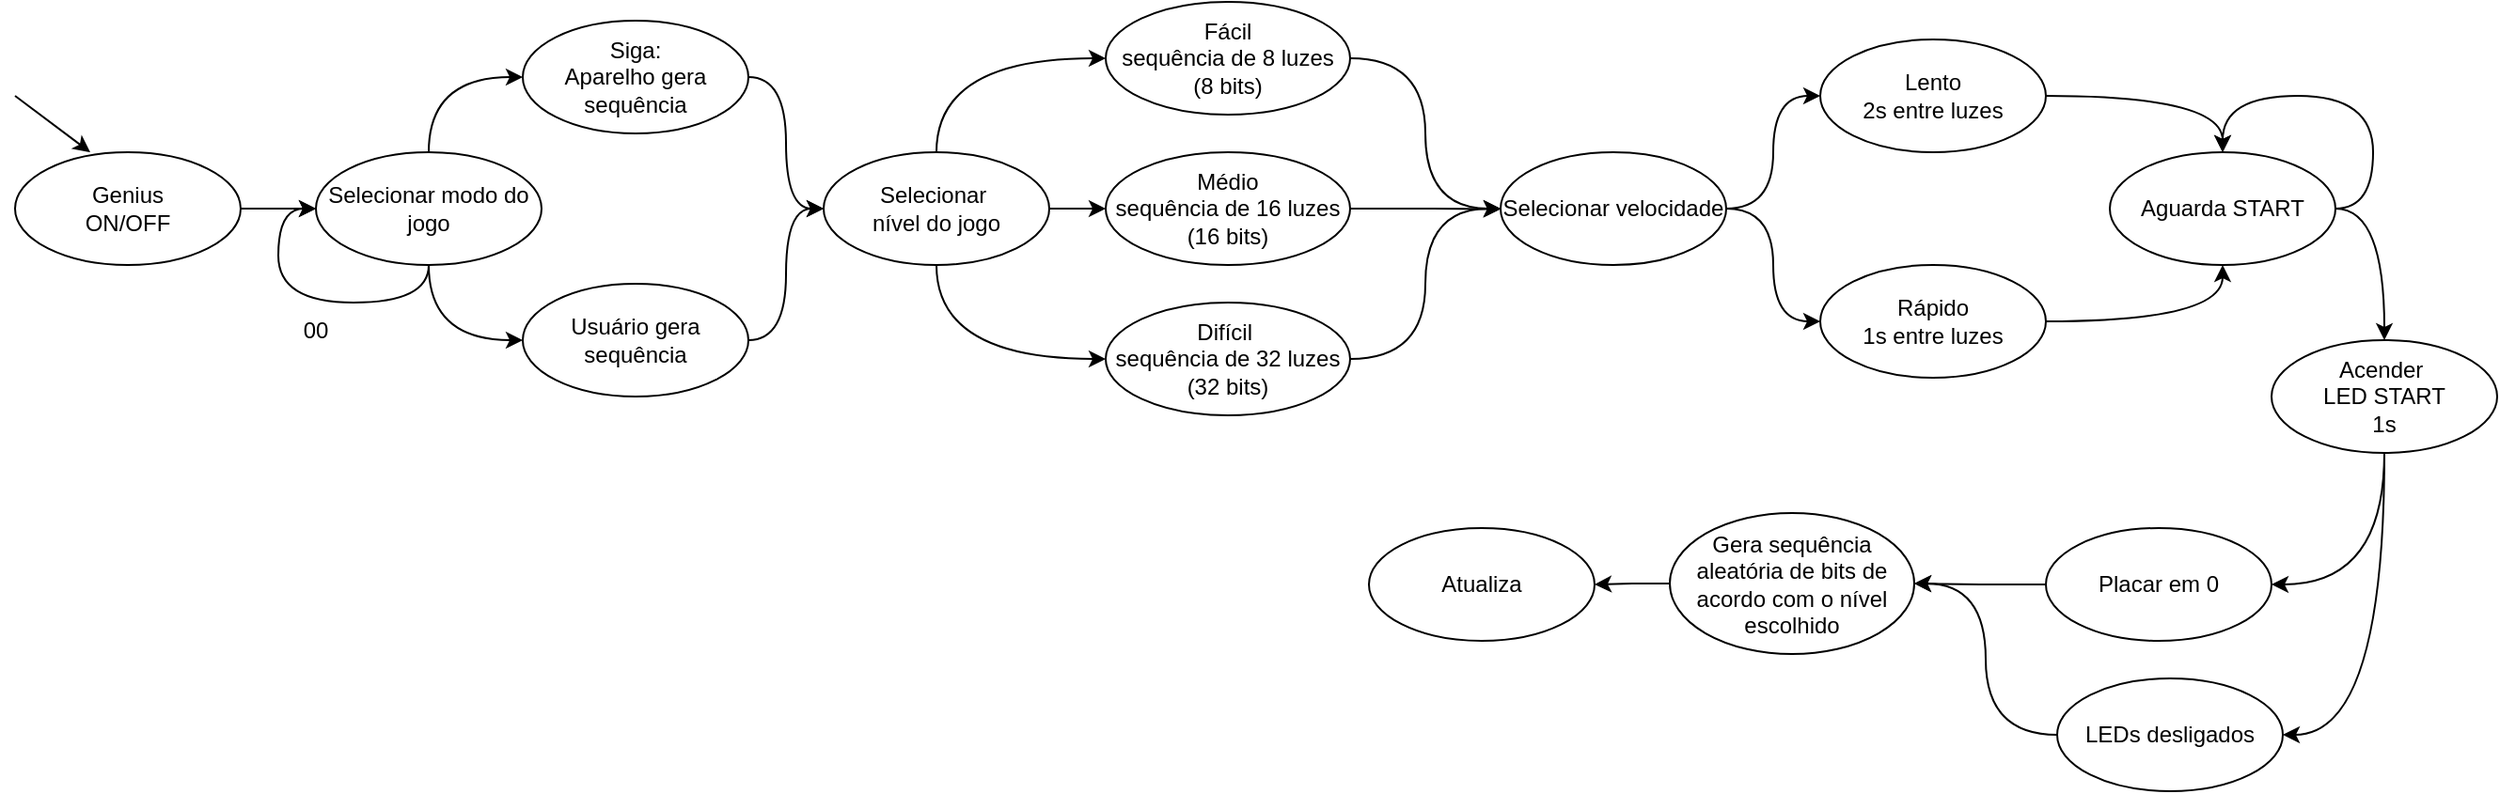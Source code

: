 <mxfile version="26.0.16">
  <diagram name="Página-1" id="A24lDz-Gp6mGLthmg45B">
    <mxGraphModel dx="2047" dy="679" grid="1" gridSize="10" guides="1" tooltips="1" connect="1" arrows="1" fold="1" page="1" pageScale="1" pageWidth="827" pageHeight="1169" math="0" shadow="0">
      <root>
        <mxCell id="0" />
        <mxCell id="1" parent="0" />
        <mxCell id="UAQJJo3S0fR8Bq5bpTcE-15" style="edgeStyle=orthogonalEdgeStyle;rounded=0;orthogonalLoop=1;jettySize=auto;html=1;exitX=0.5;exitY=0;exitDx=0;exitDy=0;entryX=0;entryY=0.5;entryDx=0;entryDy=0;curved=1;" edge="1" parent="1" source="jdh7NI19EL-Z6TgTGuNR-1" target="UAQJJo3S0fR8Bq5bpTcE-11">
          <mxGeometry relative="1" as="geometry" />
        </mxCell>
        <mxCell id="UAQJJo3S0fR8Bq5bpTcE-18" style="edgeStyle=orthogonalEdgeStyle;rounded=0;orthogonalLoop=1;jettySize=auto;html=1;exitX=1;exitY=0.5;exitDx=0;exitDy=0;entryX=0;entryY=0.5;entryDx=0;entryDy=0;" edge="1" parent="1" source="jdh7NI19EL-Z6TgTGuNR-1" target="UAQJJo3S0fR8Bq5bpTcE-16">
          <mxGeometry relative="1" as="geometry" />
        </mxCell>
        <mxCell id="UAQJJo3S0fR8Bq5bpTcE-19" style="edgeStyle=orthogonalEdgeStyle;rounded=0;orthogonalLoop=1;jettySize=auto;html=1;exitX=0.5;exitY=1;exitDx=0;exitDy=0;entryX=0;entryY=0.5;entryDx=0;entryDy=0;curved=1;" edge="1" parent="1" source="jdh7NI19EL-Z6TgTGuNR-1" target="UAQJJo3S0fR8Bq5bpTcE-17">
          <mxGeometry relative="1" as="geometry" />
        </mxCell>
        <mxCell id="jdh7NI19EL-Z6TgTGuNR-1" value="Selecionar&amp;nbsp;&lt;div&gt;nível do jogo&lt;/div&gt;" style="ellipse;whiteSpace=wrap;html=1;" parent="1" vertex="1">
          <mxGeometry x="-300" y="160" width="120" height="60" as="geometry" />
        </mxCell>
        <mxCell id="UAQJJo3S0fR8Bq5bpTcE-28" style="edgeStyle=orthogonalEdgeStyle;rounded=0;orthogonalLoop=1;jettySize=auto;html=1;exitX=0.5;exitY=0;exitDx=0;exitDy=0;entryX=0;entryY=0.5;entryDx=0;entryDy=0;curved=1;" edge="1" parent="1" source="UAQJJo3S0fR8Bq5bpTcE-1" target="UAQJJo3S0fR8Bq5bpTcE-27">
          <mxGeometry relative="1" as="geometry" />
        </mxCell>
        <mxCell id="UAQJJo3S0fR8Bq5bpTcE-36" style="edgeStyle=orthogonalEdgeStyle;rounded=0;orthogonalLoop=1;jettySize=auto;html=1;exitX=0.5;exitY=1;exitDx=0;exitDy=0;entryX=0;entryY=0.5;entryDx=0;entryDy=0;curved=1;" edge="1" parent="1" source="UAQJJo3S0fR8Bq5bpTcE-1" target="UAQJJo3S0fR8Bq5bpTcE-26">
          <mxGeometry relative="1" as="geometry" />
        </mxCell>
        <mxCell id="UAQJJo3S0fR8Bq5bpTcE-1" value="Selecionar modo do jogo" style="ellipse;whiteSpace=wrap;html=1;" vertex="1" parent="1">
          <mxGeometry x="-570" y="160" width="120" height="60" as="geometry" />
        </mxCell>
        <mxCell id="UAQJJo3S0fR8Bq5bpTcE-40" style="edgeStyle=orthogonalEdgeStyle;rounded=0;orthogonalLoop=1;jettySize=auto;html=1;exitX=1;exitY=0.5;exitDx=0;exitDy=0;entryX=0;entryY=0.5;entryDx=0;entryDy=0;curved=1;" edge="1" parent="1" source="UAQJJo3S0fR8Bq5bpTcE-2" target="UAQJJo3S0fR8Bq5bpTcE-24">
          <mxGeometry relative="1" as="geometry" />
        </mxCell>
        <mxCell id="UAQJJo3S0fR8Bq5bpTcE-41" style="edgeStyle=orthogonalEdgeStyle;rounded=0;orthogonalLoop=1;jettySize=auto;html=1;exitX=1;exitY=0.5;exitDx=0;exitDy=0;entryX=0;entryY=0.5;entryDx=0;entryDy=0;curved=1;" edge="1" parent="1" source="UAQJJo3S0fR8Bq5bpTcE-2" target="UAQJJo3S0fR8Bq5bpTcE-25">
          <mxGeometry relative="1" as="geometry" />
        </mxCell>
        <mxCell id="UAQJJo3S0fR8Bq5bpTcE-2" value="Selecionar velocidade" style="ellipse;whiteSpace=wrap;html=1;" vertex="1" parent="1">
          <mxGeometry x="60" y="160" width="120" height="60" as="geometry" />
        </mxCell>
        <mxCell id="UAQJJo3S0fR8Bq5bpTcE-58" style="edgeStyle=orthogonalEdgeStyle;rounded=0;orthogonalLoop=1;jettySize=auto;html=1;exitX=1;exitY=0.5;exitDx=0;exitDy=0;entryX=0.5;entryY=0;entryDx=0;entryDy=0;curved=1;" edge="1" parent="1" source="UAQJJo3S0fR8Bq5bpTcE-8" target="UAQJJo3S0fR8Bq5bpTcE-57">
          <mxGeometry relative="1" as="geometry" />
        </mxCell>
        <mxCell id="UAQJJo3S0fR8Bq5bpTcE-8" value="Aguarda START" style="ellipse;whiteSpace=wrap;html=1;" vertex="1" parent="1">
          <mxGeometry x="384" y="160" width="120" height="60" as="geometry" />
        </mxCell>
        <mxCell id="UAQJJo3S0fR8Bq5bpTcE-21" style="edgeStyle=orthogonalEdgeStyle;rounded=0;orthogonalLoop=1;jettySize=auto;html=1;exitX=1;exitY=0.5;exitDx=0;exitDy=0;entryX=0;entryY=0.5;entryDx=0;entryDy=0;curved=1;" edge="1" parent="1" source="UAQJJo3S0fR8Bq5bpTcE-11" target="UAQJJo3S0fR8Bq5bpTcE-2">
          <mxGeometry relative="1" as="geometry" />
        </mxCell>
        <mxCell id="UAQJJo3S0fR8Bq5bpTcE-11" value="Fácil&lt;div&gt;sequência de 8 luzes&lt;/div&gt;&lt;div&gt;(8 bits)&lt;/div&gt;" style="ellipse;whiteSpace=wrap;html=1;" vertex="1" parent="1">
          <mxGeometry x="-150" y="80" width="130" height="60" as="geometry" />
        </mxCell>
        <mxCell id="UAQJJo3S0fR8Bq5bpTcE-22" style="edgeStyle=orthogonalEdgeStyle;rounded=0;orthogonalLoop=1;jettySize=auto;html=1;exitX=1;exitY=0.5;exitDx=0;exitDy=0;" edge="1" parent="1" source="UAQJJo3S0fR8Bq5bpTcE-16">
          <mxGeometry relative="1" as="geometry">
            <mxPoint x="60" y="190.286" as="targetPoint" />
          </mxGeometry>
        </mxCell>
        <mxCell id="UAQJJo3S0fR8Bq5bpTcE-16" value="Médio&lt;br&gt;&lt;div&gt;sequência de 16 luzes&lt;/div&gt;&lt;div&gt;(16 bits)&lt;/div&gt;" style="ellipse;whiteSpace=wrap;html=1;" vertex="1" parent="1">
          <mxGeometry x="-150" y="160" width="130" height="60" as="geometry" />
        </mxCell>
        <mxCell id="UAQJJo3S0fR8Bq5bpTcE-23" style="edgeStyle=orthogonalEdgeStyle;rounded=0;orthogonalLoop=1;jettySize=auto;html=1;exitX=1;exitY=0.5;exitDx=0;exitDy=0;entryX=0;entryY=0.5;entryDx=0;entryDy=0;curved=1;" edge="1" parent="1" source="UAQJJo3S0fR8Bq5bpTcE-17" target="UAQJJo3S0fR8Bq5bpTcE-2">
          <mxGeometry relative="1" as="geometry" />
        </mxCell>
        <mxCell id="UAQJJo3S0fR8Bq5bpTcE-17" value="Difícil&amp;nbsp;&lt;br&gt;&lt;div&gt;sequência de 32 luzes&lt;/div&gt;&lt;div&gt;(32 bits)&lt;/div&gt;" style="ellipse;whiteSpace=wrap;html=1;" vertex="1" parent="1">
          <mxGeometry x="-150" y="240" width="130" height="60" as="geometry" />
        </mxCell>
        <mxCell id="UAQJJo3S0fR8Bq5bpTcE-43" style="edgeStyle=orthogonalEdgeStyle;rounded=0;orthogonalLoop=1;jettySize=auto;html=1;exitX=1;exitY=0.5;exitDx=0;exitDy=0;entryX=0.5;entryY=0;entryDx=0;entryDy=0;curved=1;" edge="1" parent="1" source="UAQJJo3S0fR8Bq5bpTcE-24" target="UAQJJo3S0fR8Bq5bpTcE-8">
          <mxGeometry relative="1" as="geometry" />
        </mxCell>
        <mxCell id="UAQJJo3S0fR8Bq5bpTcE-24" value="Lento&lt;div&gt;2s entre luzes&lt;/div&gt;" style="ellipse;whiteSpace=wrap;html=1;" vertex="1" parent="1">
          <mxGeometry x="230" y="100" width="120" height="60" as="geometry" />
        </mxCell>
        <mxCell id="UAQJJo3S0fR8Bq5bpTcE-44" style="edgeStyle=orthogonalEdgeStyle;rounded=0;orthogonalLoop=1;jettySize=auto;html=1;exitX=1;exitY=0.5;exitDx=0;exitDy=0;entryX=0.5;entryY=1;entryDx=0;entryDy=0;curved=1;" edge="1" parent="1" source="UAQJJo3S0fR8Bq5bpTcE-25" target="UAQJJo3S0fR8Bq5bpTcE-8">
          <mxGeometry relative="1" as="geometry" />
        </mxCell>
        <mxCell id="UAQJJo3S0fR8Bq5bpTcE-25" value="Rápido&lt;div&gt;1s entre luzes&lt;/div&gt;" style="ellipse;whiteSpace=wrap;html=1;" vertex="1" parent="1">
          <mxGeometry x="230" y="220" width="120" height="60" as="geometry" />
        </mxCell>
        <mxCell id="UAQJJo3S0fR8Bq5bpTcE-39" style="edgeStyle=orthogonalEdgeStyle;rounded=0;orthogonalLoop=1;jettySize=auto;html=1;exitX=1;exitY=0.5;exitDx=0;exitDy=0;entryX=0;entryY=0.5;entryDx=0;entryDy=0;curved=1;" edge="1" parent="1" source="UAQJJo3S0fR8Bq5bpTcE-26" target="jdh7NI19EL-Z6TgTGuNR-1">
          <mxGeometry relative="1" as="geometry" />
        </mxCell>
        <mxCell id="UAQJJo3S0fR8Bq5bpTcE-26" value="Usuário gera sequência" style="ellipse;whiteSpace=wrap;html=1;" vertex="1" parent="1">
          <mxGeometry x="-460" y="230" width="120" height="60" as="geometry" />
        </mxCell>
        <mxCell id="UAQJJo3S0fR8Bq5bpTcE-37" style="edgeStyle=orthogonalEdgeStyle;rounded=0;orthogonalLoop=1;jettySize=auto;html=1;exitX=1;exitY=0.5;exitDx=0;exitDy=0;entryX=0;entryY=0.5;entryDx=0;entryDy=0;curved=1;" edge="1" parent="1" source="UAQJJo3S0fR8Bq5bpTcE-27" target="jdh7NI19EL-Z6TgTGuNR-1">
          <mxGeometry relative="1" as="geometry" />
        </mxCell>
        <mxCell id="UAQJJo3S0fR8Bq5bpTcE-27" value="Siga:&lt;div&gt;Aparelho gera sequência&lt;/div&gt;" style="ellipse;whiteSpace=wrap;html=1;" vertex="1" parent="1">
          <mxGeometry x="-460" y="90" width="120" height="60" as="geometry" />
        </mxCell>
        <mxCell id="UAQJJo3S0fR8Bq5bpTcE-33" style="edgeStyle=orthogonalEdgeStyle;rounded=0;orthogonalLoop=1;jettySize=auto;html=1;exitX=1;exitY=0.5;exitDx=0;exitDy=0;entryX=0;entryY=0.5;entryDx=0;entryDy=0;" edge="1" parent="1" source="UAQJJo3S0fR8Bq5bpTcE-32" target="UAQJJo3S0fR8Bq5bpTcE-1">
          <mxGeometry relative="1" as="geometry" />
        </mxCell>
        <mxCell id="UAQJJo3S0fR8Bq5bpTcE-32" value="Genius&lt;div&gt;ON/OFF&lt;/div&gt;" style="ellipse;whiteSpace=wrap;html=1;" vertex="1" parent="1">
          <mxGeometry x="-730" y="160" width="120" height="60" as="geometry" />
        </mxCell>
        <mxCell id="UAQJJo3S0fR8Bq5bpTcE-48" style="edgeStyle=orthogonalEdgeStyle;rounded=0;orthogonalLoop=1;jettySize=auto;html=1;exitX=0;exitY=0.5;exitDx=0;exitDy=0;entryX=1;entryY=0.5;entryDx=0;entryDy=0;" edge="1" parent="1" source="UAQJJo3S0fR8Bq5bpTcE-42" target="UAQJJo3S0fR8Bq5bpTcE-47">
          <mxGeometry relative="1" as="geometry" />
        </mxCell>
        <mxCell id="UAQJJo3S0fR8Bq5bpTcE-42" value="Placar em 0" style="ellipse;whiteSpace=wrap;html=1;" vertex="1" parent="1">
          <mxGeometry x="350" y="360" width="120" height="60" as="geometry" />
        </mxCell>
        <mxCell id="UAQJJo3S0fR8Bq5bpTcE-45" style="edgeStyle=orthogonalEdgeStyle;rounded=0;orthogonalLoop=1;jettySize=auto;html=1;exitX=1;exitY=0.5;exitDx=0;exitDy=0;entryX=0.5;entryY=0;entryDx=0;entryDy=0;curved=1;" edge="1" parent="1" source="UAQJJo3S0fR8Bq5bpTcE-8" target="UAQJJo3S0fR8Bq5bpTcE-8">
          <mxGeometry relative="1" as="geometry">
            <Array as="points">
              <mxPoint x="524" y="190" />
              <mxPoint x="524" y="130" />
              <mxPoint x="444" y="130" />
            </Array>
          </mxGeometry>
        </mxCell>
        <mxCell id="UAQJJo3S0fR8Bq5bpTcE-50" style="edgeStyle=orthogonalEdgeStyle;rounded=0;orthogonalLoop=1;jettySize=auto;html=1;exitX=0;exitY=0.5;exitDx=0;exitDy=0;entryX=1;entryY=0.5;entryDx=0;entryDy=0;" edge="1" parent="1" source="UAQJJo3S0fR8Bq5bpTcE-47" target="UAQJJo3S0fR8Bq5bpTcE-49">
          <mxGeometry relative="1" as="geometry" />
        </mxCell>
        <mxCell id="UAQJJo3S0fR8Bq5bpTcE-47" value="Gera sequência aleatória de bits de acordo com o nível escolhido" style="ellipse;whiteSpace=wrap;html=1;" vertex="1" parent="1">
          <mxGeometry x="150" y="352" width="130" height="75" as="geometry" />
        </mxCell>
        <mxCell id="UAQJJo3S0fR8Bq5bpTcE-49" value="Atualiza" style="ellipse;whiteSpace=wrap;html=1;" vertex="1" parent="1">
          <mxGeometry x="-10" y="360" width="120" height="60" as="geometry" />
        </mxCell>
        <mxCell id="UAQJJo3S0fR8Bq5bpTcE-52" value="" style="endArrow=classic;html=1;rounded=0;" edge="1" parent="1">
          <mxGeometry width="50" height="50" relative="1" as="geometry">
            <mxPoint x="-730" y="130" as="sourcePoint" />
            <mxPoint x="-690" y="160" as="targetPoint" />
          </mxGeometry>
        </mxCell>
        <mxCell id="UAQJJo3S0fR8Bq5bpTcE-53" value="00" style="text;html=1;align=center;verticalAlign=middle;whiteSpace=wrap;rounded=0;" vertex="1" parent="1">
          <mxGeometry x="-600" y="240" width="60" height="30" as="geometry" />
        </mxCell>
        <mxCell id="UAQJJo3S0fR8Bq5bpTcE-54" style="edgeStyle=orthogonalEdgeStyle;rounded=0;orthogonalLoop=1;jettySize=auto;html=1;exitX=0.5;exitY=1;exitDx=0;exitDy=0;entryX=0;entryY=0.5;entryDx=0;entryDy=0;curved=1;" edge="1" parent="1" source="UAQJJo3S0fR8Bq5bpTcE-1" target="UAQJJo3S0fR8Bq5bpTcE-1">
          <mxGeometry relative="1" as="geometry">
            <Array as="points">
              <mxPoint x="-510" y="240" />
              <mxPoint x="-590" y="240" />
              <mxPoint x="-590" y="190" />
            </Array>
          </mxGeometry>
        </mxCell>
        <mxCell id="UAQJJo3S0fR8Bq5bpTcE-63" style="edgeStyle=orthogonalEdgeStyle;rounded=0;orthogonalLoop=1;jettySize=auto;html=1;exitX=0;exitY=0.5;exitDx=0;exitDy=0;entryX=1;entryY=0.5;entryDx=0;entryDy=0;curved=1;" edge="1" parent="1" source="UAQJJo3S0fR8Bq5bpTcE-56" target="UAQJJo3S0fR8Bq5bpTcE-47">
          <mxGeometry relative="1" as="geometry" />
        </mxCell>
        <mxCell id="UAQJJo3S0fR8Bq5bpTcE-56" value="LEDs desligados" style="ellipse;whiteSpace=wrap;html=1;" vertex="1" parent="1">
          <mxGeometry x="356" y="440" width="120" height="60" as="geometry" />
        </mxCell>
        <mxCell id="UAQJJo3S0fR8Bq5bpTcE-59" style="edgeStyle=orthogonalEdgeStyle;rounded=0;orthogonalLoop=1;jettySize=auto;html=1;exitX=0.5;exitY=1;exitDx=0;exitDy=0;entryX=1;entryY=0.5;entryDx=0;entryDy=0;curved=1;" edge="1" parent="1" source="UAQJJo3S0fR8Bq5bpTcE-57" target="UAQJJo3S0fR8Bq5bpTcE-42">
          <mxGeometry relative="1" as="geometry" />
        </mxCell>
        <mxCell id="UAQJJo3S0fR8Bq5bpTcE-62" style="edgeStyle=orthogonalEdgeStyle;rounded=0;orthogonalLoop=1;jettySize=auto;html=1;exitX=0.5;exitY=1;exitDx=0;exitDy=0;entryX=1;entryY=0.5;entryDx=0;entryDy=0;curved=1;" edge="1" parent="1" source="UAQJJo3S0fR8Bq5bpTcE-57" target="UAQJJo3S0fR8Bq5bpTcE-56">
          <mxGeometry relative="1" as="geometry" />
        </mxCell>
        <mxCell id="UAQJJo3S0fR8Bq5bpTcE-57" value="Acender&amp;nbsp;&lt;div&gt;LED START&lt;div&gt;1s&lt;/div&gt;&lt;/div&gt;" style="ellipse;whiteSpace=wrap;html=1;" vertex="1" parent="1">
          <mxGeometry x="470" y="260" width="120" height="60" as="geometry" />
        </mxCell>
      </root>
    </mxGraphModel>
  </diagram>
</mxfile>
